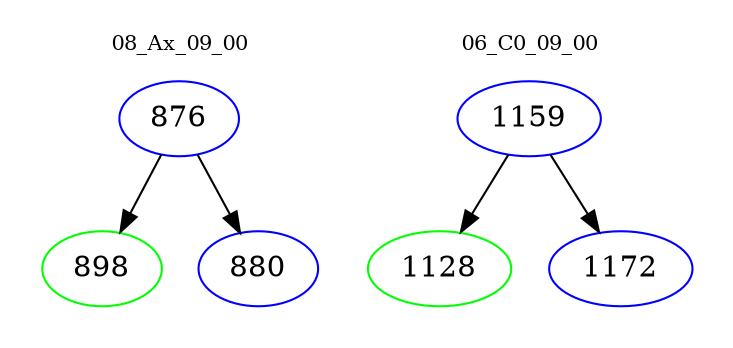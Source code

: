 digraph{
subgraph cluster_0 {
color = white
label = "08_Ax_09_00";
fontsize=10;
T0_876 [label="876", color="blue"]
T0_876 -> T0_898 [color="black"]
T0_898 [label="898", color="green"]
T0_876 -> T0_880 [color="black"]
T0_880 [label="880", color="blue"]
}
subgraph cluster_1 {
color = white
label = "06_C0_09_00";
fontsize=10;
T1_1159 [label="1159", color="blue"]
T1_1159 -> T1_1128 [color="black"]
T1_1128 [label="1128", color="green"]
T1_1159 -> T1_1172 [color="black"]
T1_1172 [label="1172", color="blue"]
}
}
